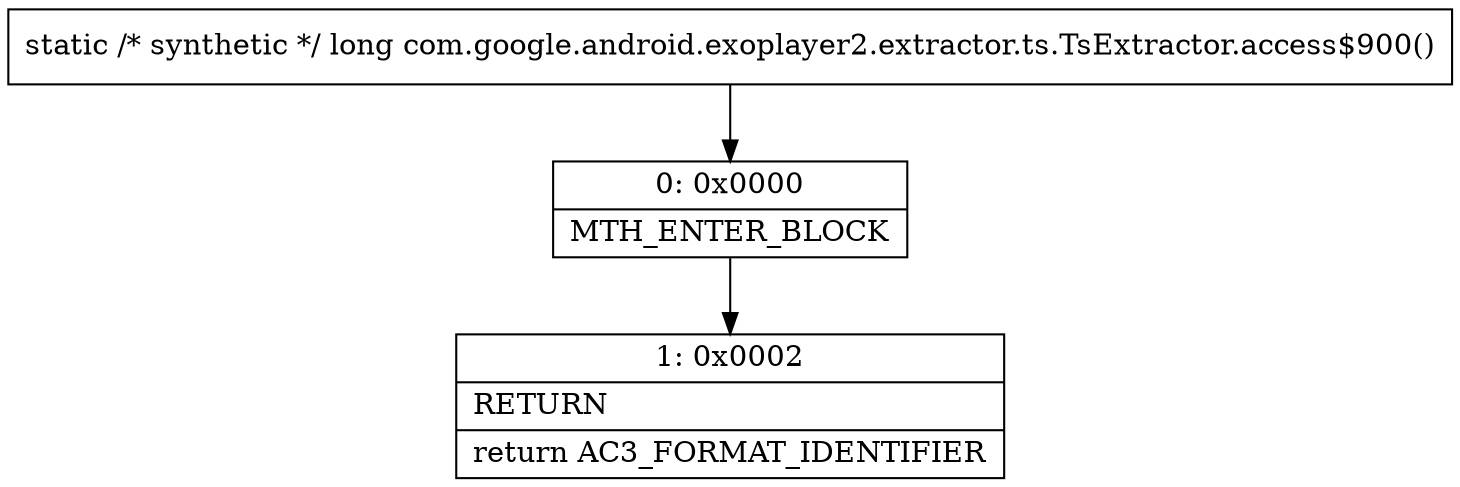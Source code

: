 digraph "CFG forcom.google.android.exoplayer2.extractor.ts.TsExtractor.access$900()J" {
Node_0 [shape=record,label="{0\:\ 0x0000|MTH_ENTER_BLOCK\l}"];
Node_1 [shape=record,label="{1\:\ 0x0002|RETURN\l|return AC3_FORMAT_IDENTIFIER\l}"];
MethodNode[shape=record,label="{static \/* synthetic *\/ long com.google.android.exoplayer2.extractor.ts.TsExtractor.access$900() }"];
MethodNode -> Node_0;
Node_0 -> Node_1;
}

